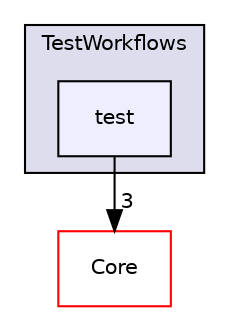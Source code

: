 digraph "/home/travis/build/AliceO2Group/AliceO2/Framework/TestWorkflows/test" {
  bgcolor=transparent;
  compound=true
  node [ fontsize="10", fontname="Helvetica"];
  edge [ labelfontsize="10", labelfontname="Helvetica"];
  subgraph clusterdir_a8f73827fca2a0188d35dc47dc5b0ea3 {
    graph [ bgcolor="#ddddee", pencolor="black", label="TestWorkflows" fontname="Helvetica", fontsize="10", URL="dir_a8f73827fca2a0188d35dc47dc5b0ea3.html"]
  dir_b6abd220a8a509af9882e60b4042c567 [shape=box, label="test", style="filled", fillcolor="#eeeeff", pencolor="black", URL="dir_b6abd220a8a509af9882e60b4042c567.html"];
  }
  dir_9f165b2481dacfe69aa54d326bd5cd47 [shape=box label="Core" color="red" URL="dir_9f165b2481dacfe69aa54d326bd5cd47.html"];
  dir_b6abd220a8a509af9882e60b4042c567->dir_9f165b2481dacfe69aa54d326bd5cd47 [headlabel="3", labeldistance=1.5 headhref="dir_000439_000425.html"];
}
